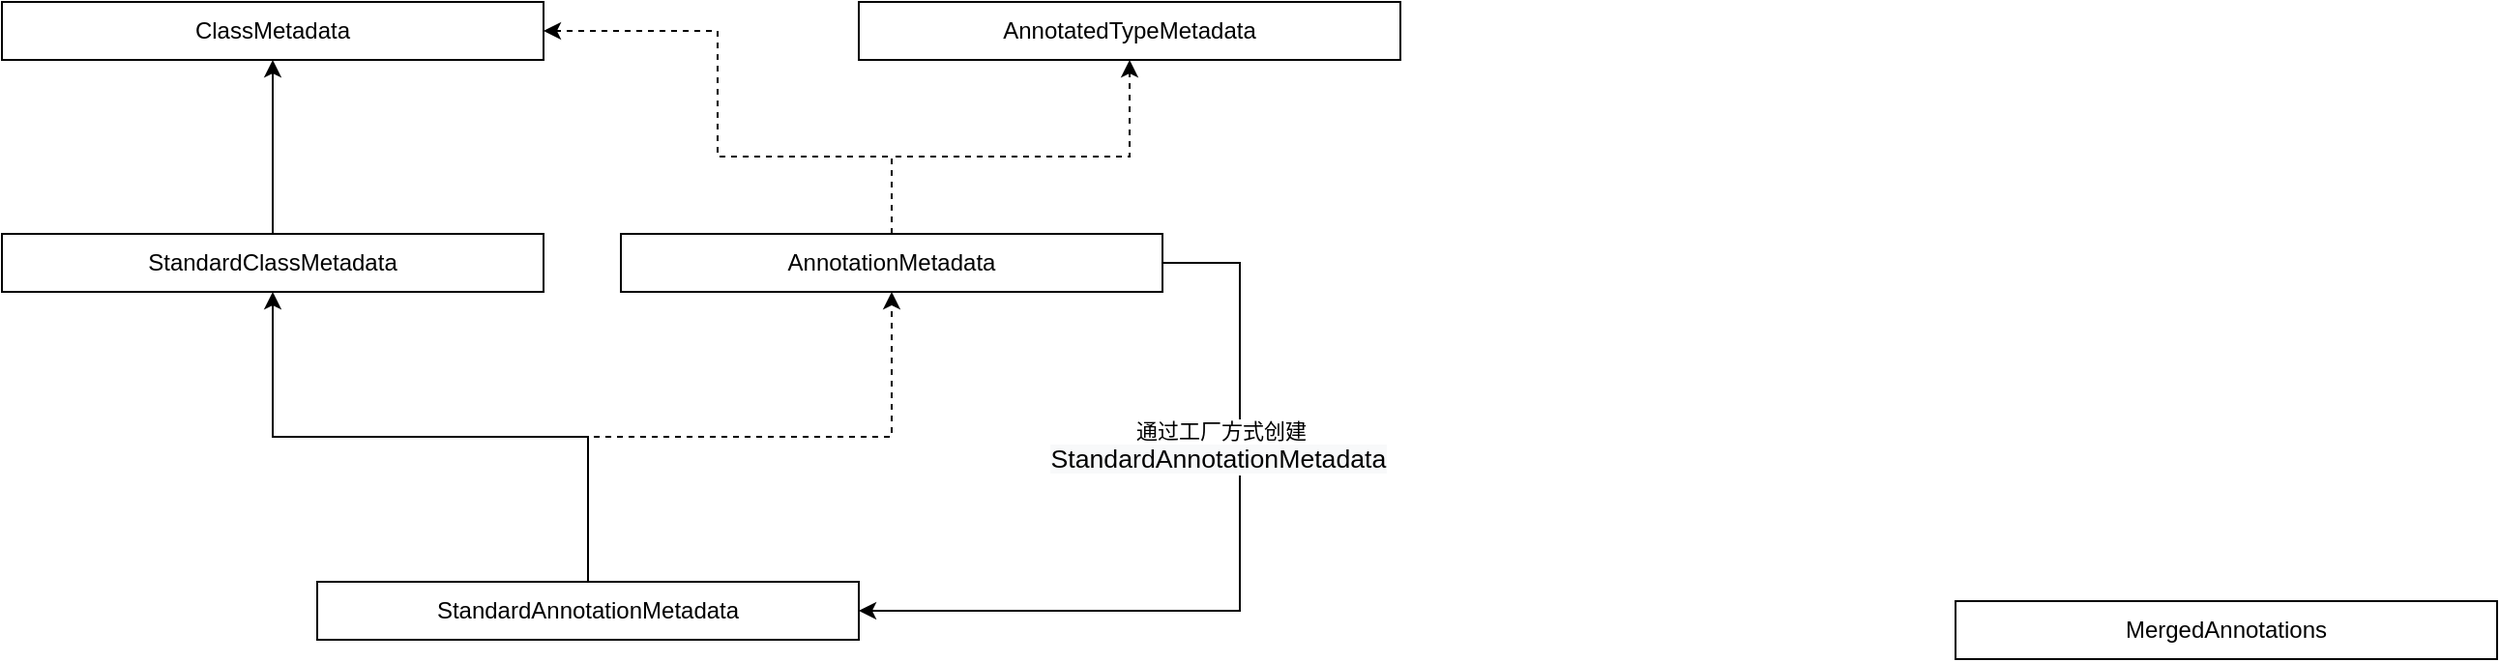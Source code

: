 <mxfile version="13.6.2" type="github">
  <diagram id="hcInyoRfA2KcS1M2kmFl" name="第 1 页">
    <mxGraphModel dx="1128" dy="657" grid="1" gridSize="10" guides="1" tooltips="1" connect="1" arrows="1" fold="1" page="1" pageScale="1" pageWidth="827" pageHeight="1169" math="0" shadow="0">
      <root>
        <mxCell id="0" />
        <mxCell id="1" parent="0" />
        <mxCell id="hrv7QvA2srVsZJSyVPoD-11" style="edgeStyle=orthogonalEdgeStyle;rounded=0;orthogonalLoop=1;jettySize=auto;html=1;entryX=1;entryY=0.5;entryDx=0;entryDy=0;" edge="1" parent="1" source="hrv7QvA2srVsZJSyVPoD-2" target="hrv7QvA2srVsZJSyVPoD-3">
          <mxGeometry relative="1" as="geometry">
            <Array as="points">
              <mxPoint x="750" y="325" />
              <mxPoint x="750" y="505" />
            </Array>
          </mxGeometry>
        </mxCell>
        <mxCell id="hrv7QvA2srVsZJSyVPoD-12" value="通过工厂方式创建&lt;br&gt;&lt;span style=&quot;font-size: 13.333px ; background-color: rgb(248 , 249 , 250)&quot;&gt;StandardAnnotationMetadata&lt;/span&gt;&amp;nbsp;" style="edgeLabel;html=1;align=center;verticalAlign=middle;resizable=0;points=[];" vertex="1" connectable="0" parent="hrv7QvA2srVsZJSyVPoD-11">
          <mxGeometry x="-0.438" y="-2" relative="1" as="geometry">
            <mxPoint x="-8" y="17.79" as="offset" />
          </mxGeometry>
        </mxCell>
        <mxCell id="hrv7QvA2srVsZJSyVPoD-17" style="edgeStyle=orthogonalEdgeStyle;rounded=0;orthogonalLoop=1;jettySize=auto;html=1;entryX=1;entryY=0.5;entryDx=0;entryDy=0;dashed=1;exitX=0.5;exitY=0;exitDx=0;exitDy=0;" edge="1" parent="1" source="hrv7QvA2srVsZJSyVPoD-2" target="hrv7QvA2srVsZJSyVPoD-8">
          <mxGeometry relative="1" as="geometry">
            <Array as="points">
              <mxPoint x="570" y="270" />
              <mxPoint x="480" y="270" />
              <mxPoint x="480" y="205" />
            </Array>
          </mxGeometry>
        </mxCell>
        <mxCell id="hrv7QvA2srVsZJSyVPoD-18" style="edgeStyle=orthogonalEdgeStyle;rounded=0;orthogonalLoop=1;jettySize=auto;html=1;dashed=1;" edge="1" parent="1" source="hrv7QvA2srVsZJSyVPoD-2" target="hrv7QvA2srVsZJSyVPoD-16">
          <mxGeometry relative="1" as="geometry">
            <mxPoint x="690" y="220" as="targetPoint" />
            <Array as="points">
              <mxPoint x="570" y="270" />
              <mxPoint x="693" y="270" />
            </Array>
          </mxGeometry>
        </mxCell>
        <mxCell id="hrv7QvA2srVsZJSyVPoD-2" value="AnnotationMetadata" style="rounded=0;whiteSpace=wrap;html=1;" vertex="1" parent="1">
          <mxGeometry x="430" y="310" width="280" height="30" as="geometry" />
        </mxCell>
        <mxCell id="hrv7QvA2srVsZJSyVPoD-5" style="edgeStyle=orthogonalEdgeStyle;rounded=0;orthogonalLoop=1;jettySize=auto;html=1;dashed=1;" edge="1" parent="1" source="hrv7QvA2srVsZJSyVPoD-3" target="hrv7QvA2srVsZJSyVPoD-2">
          <mxGeometry relative="1" as="geometry" />
        </mxCell>
        <mxCell id="hrv7QvA2srVsZJSyVPoD-7" style="edgeStyle=orthogonalEdgeStyle;rounded=0;orthogonalLoop=1;jettySize=auto;html=1;" edge="1" parent="1" source="hrv7QvA2srVsZJSyVPoD-3" target="hrv7QvA2srVsZJSyVPoD-6">
          <mxGeometry relative="1" as="geometry" />
        </mxCell>
        <mxCell id="hrv7QvA2srVsZJSyVPoD-3" value="StandardAnnotationMetadata" style="rounded=0;whiteSpace=wrap;html=1;" vertex="1" parent="1">
          <mxGeometry x="273" y="490" width="280" height="30" as="geometry" />
        </mxCell>
        <mxCell id="hrv7QvA2srVsZJSyVPoD-9" value="" style="edgeStyle=orthogonalEdgeStyle;rounded=0;orthogonalLoop=1;jettySize=auto;html=1;" edge="1" parent="1" source="hrv7QvA2srVsZJSyVPoD-6" target="hrv7QvA2srVsZJSyVPoD-8">
          <mxGeometry relative="1" as="geometry" />
        </mxCell>
        <mxCell id="hrv7QvA2srVsZJSyVPoD-6" value="StandardClassMetadata" style="rounded=0;whiteSpace=wrap;html=1;" vertex="1" parent="1">
          <mxGeometry x="110" y="310" width="280" height="30" as="geometry" />
        </mxCell>
        <mxCell id="hrv7QvA2srVsZJSyVPoD-8" value="ClassMetadata" style="rounded=0;whiteSpace=wrap;html=1;" vertex="1" parent="1">
          <mxGeometry x="110" y="190" width="280" height="30" as="geometry" />
        </mxCell>
        <mxCell id="hrv7QvA2srVsZJSyVPoD-16" value="AnnotatedTypeMetadata" style="rounded=0;whiteSpace=wrap;html=1;" vertex="1" parent="1">
          <mxGeometry x="553" y="190" width="280" height="30" as="geometry" />
        </mxCell>
        <mxCell id="hrv7QvA2srVsZJSyVPoD-19" value="" style="rounded=0;whiteSpace=wrap;html=1;" vertex="1" parent="1">
          <mxGeometry x="1120" y="500" width="280" height="30" as="geometry" />
        </mxCell>
        <mxCell id="hrv7QvA2srVsZJSyVPoD-20" value="MergedAnnotations" style="rounded=0;whiteSpace=wrap;html=1;" vertex="1" parent="1">
          <mxGeometry x="1120" y="500" width="280" height="30" as="geometry" />
        </mxCell>
      </root>
    </mxGraphModel>
  </diagram>
</mxfile>
